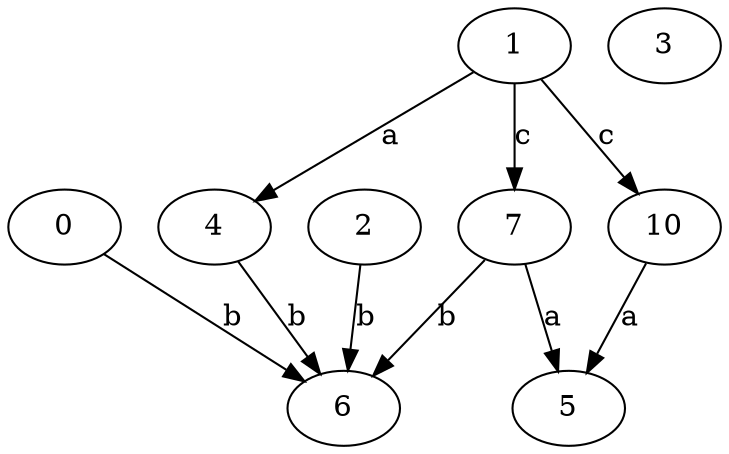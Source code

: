 strict digraph  {
0;
1;
4;
5;
6;
7;
2;
3;
10;
0 -> 6  [label=b];
1 -> 4  [label=a];
1 -> 7  [label=c];
1 -> 10  [label=c];
4 -> 6  [label=b];
7 -> 5  [label=a];
7 -> 6  [label=b];
2 -> 6  [label=b];
10 -> 5  [label=a];
}

